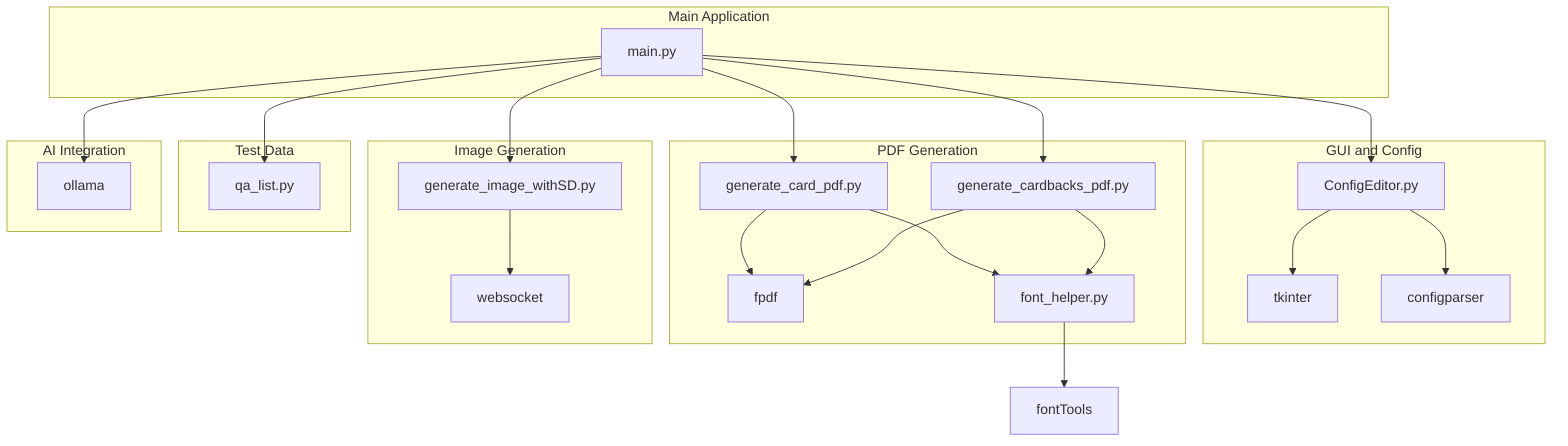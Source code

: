 graph TD
    A[main.py] --> B[ConfigEditor.py]
    A --> C[generate_card_pdf.py]
    A --> D[generate_cardbacks_pdf.py]
    A --> E[generate_image_withSD.py]
    A --> F[qa_list.py]
    
    B --> G[tkinter]
    B --> H[configparser]
    
    C --> I[fpdf]
    C --> J[font_helper.py]
    
    D --> I
    D --> J
    
    E --> K[websocket]
    
    J --> L[fontTools]
    
    A --> M[ollama]
    
    subgraph "Main Application"
        A
    end
    
    subgraph "GUI and Config"
        B
        G
        H
    end
    
    subgraph "PDF Generation"
        C
        D
        I
        J
    end
    
    subgraph "Image Generation"
        E
        K
    end
    
    subgraph "Test Data"
        F
    end
    
    subgraph "AI Integration"
        M
    end